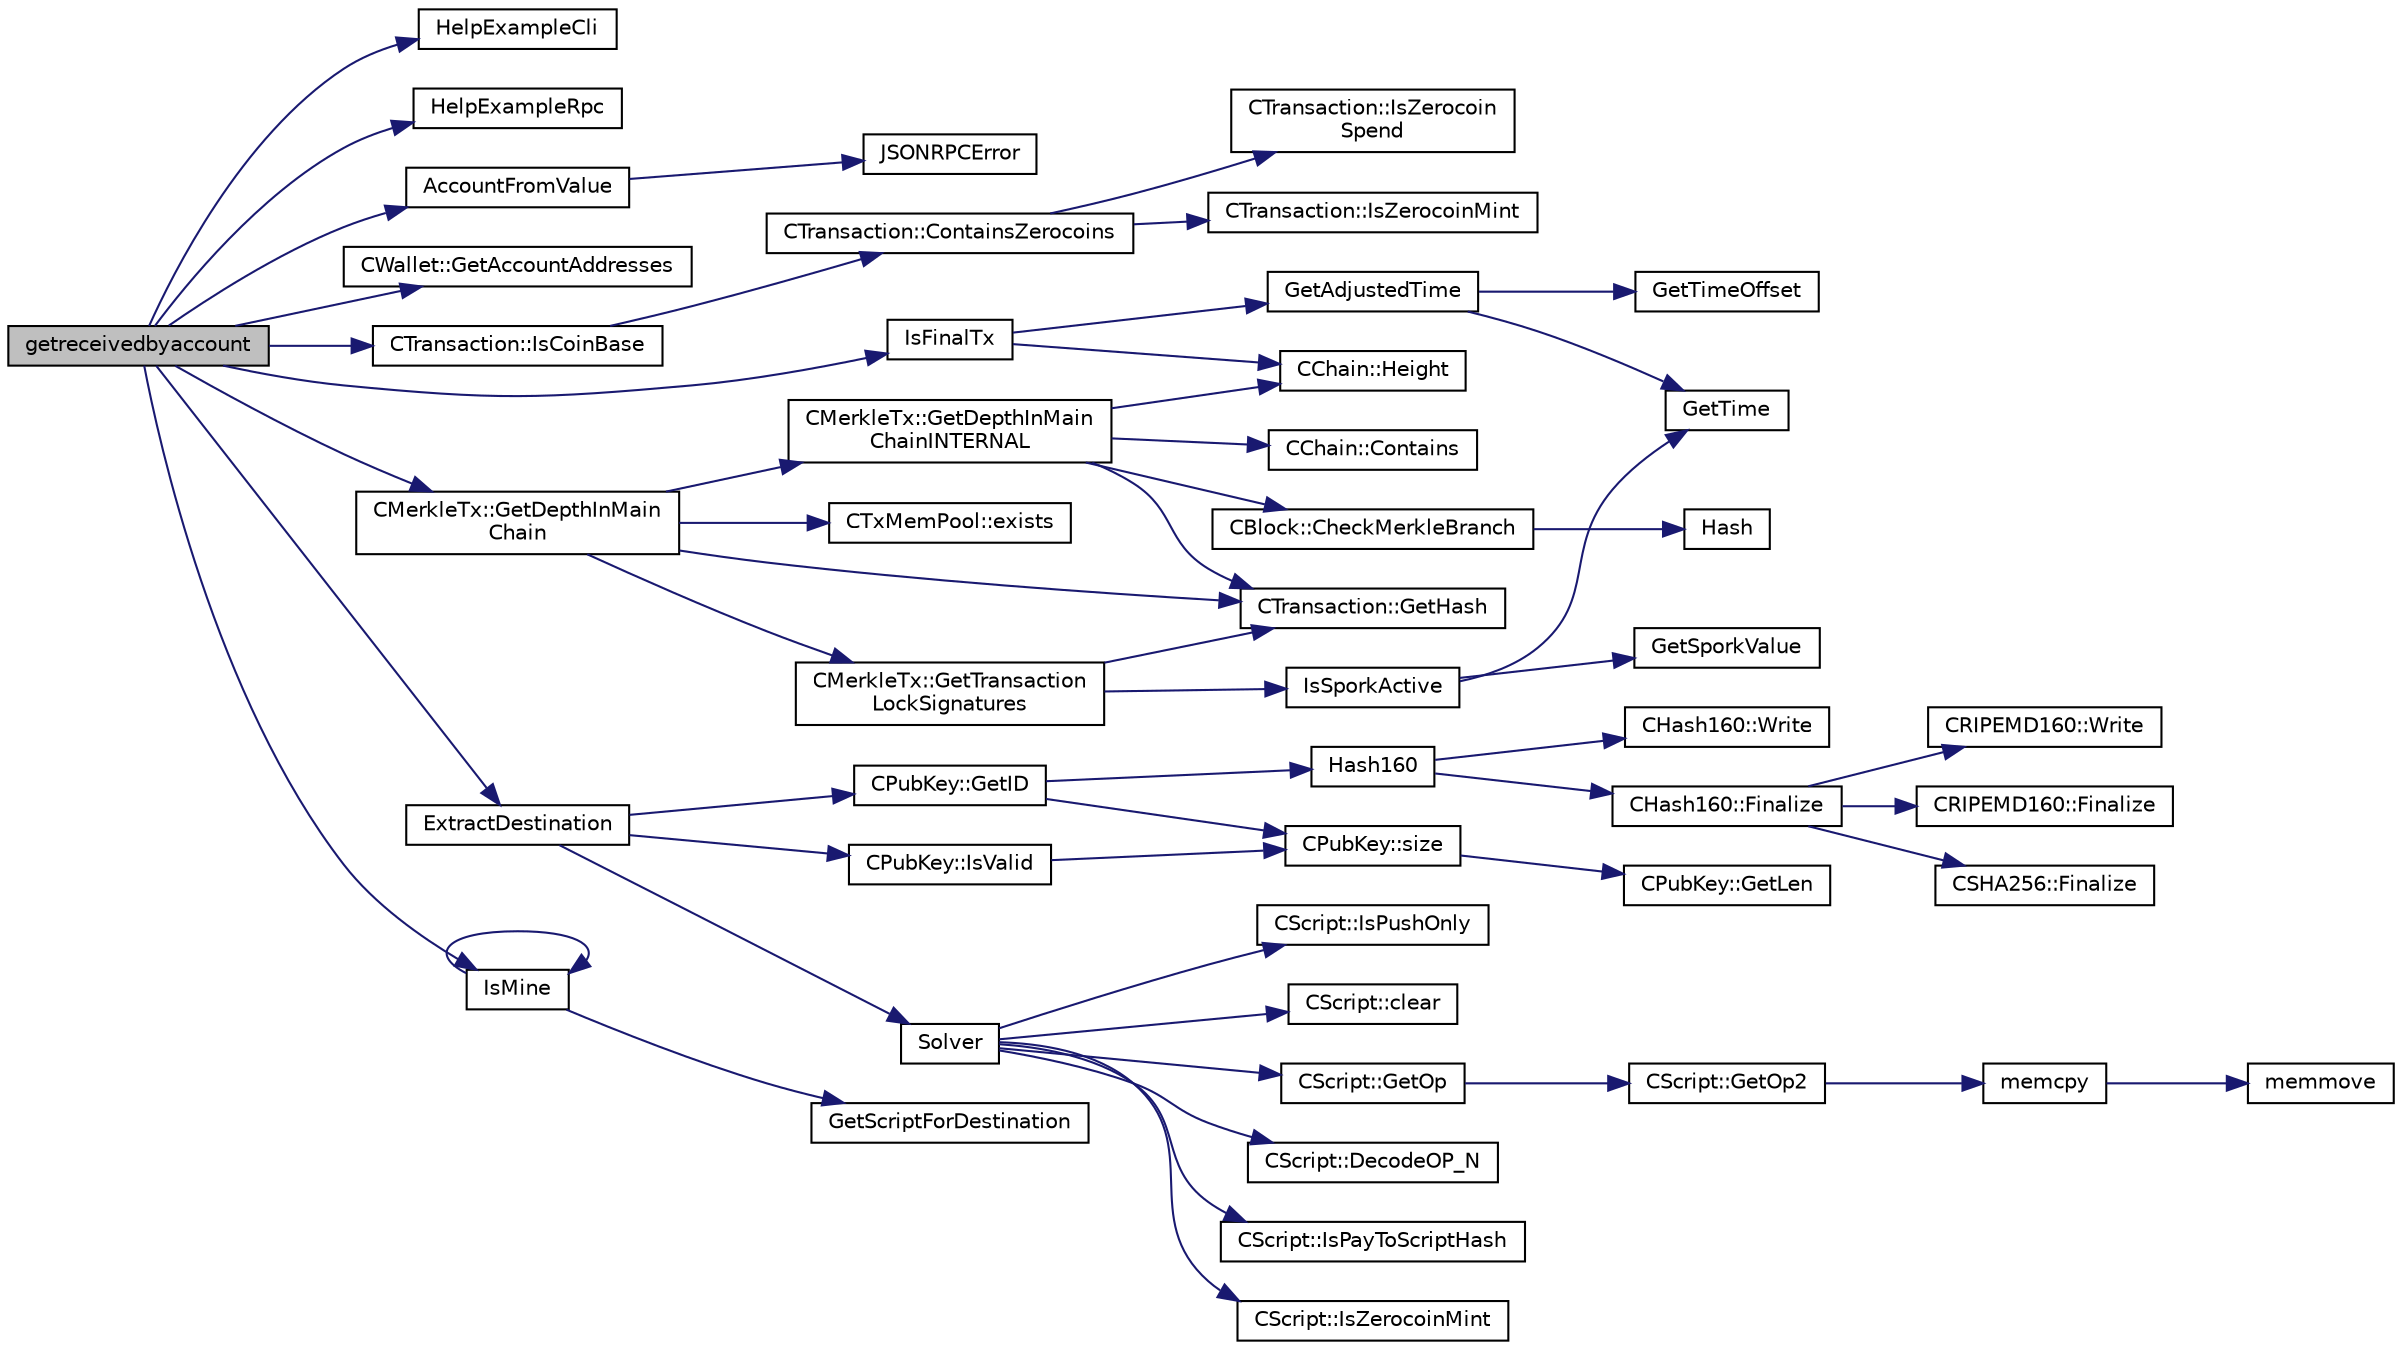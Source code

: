 digraph "getreceivedbyaccount"
{
  edge [fontname="Helvetica",fontsize="10",labelfontname="Helvetica",labelfontsize="10"];
  node [fontname="Helvetica",fontsize="10",shape=record];
  rankdir="LR";
  Node548 [label="getreceivedbyaccount",height=0.2,width=0.4,color="black", fillcolor="grey75", style="filled", fontcolor="black"];
  Node548 -> Node549 [color="midnightblue",fontsize="10",style="solid",fontname="Helvetica"];
  Node549 [label="HelpExampleCli",height=0.2,width=0.4,color="black", fillcolor="white", style="filled",URL="$rpcserver_8cpp.html#ac01ac6eab5467567ed0da106814e04ec"];
  Node548 -> Node550 [color="midnightblue",fontsize="10",style="solid",fontname="Helvetica"];
  Node550 [label="HelpExampleRpc",height=0.2,width=0.4,color="black", fillcolor="white", style="filled",URL="$rpcserver_8cpp.html#a06ea60e24e5a1053a14a11b1009bf9ef"];
  Node548 -> Node551 [color="midnightblue",fontsize="10",style="solid",fontname="Helvetica"];
  Node551 [label="AccountFromValue",height=0.2,width=0.4,color="black", fillcolor="white", style="filled",URL="$rpcwallet_8cpp.html#a3039648e370837eb1e7b4dc669f3ef0f"];
  Node551 -> Node552 [color="midnightblue",fontsize="10",style="solid",fontname="Helvetica"];
  Node552 [label="JSONRPCError",height=0.2,width=0.4,color="black", fillcolor="white", style="filled",URL="$rpcprotocol_8cpp.html#a17b1bb111ab339efc951929834766039"];
  Node548 -> Node553 [color="midnightblue",fontsize="10",style="solid",fontname="Helvetica"];
  Node553 [label="CWallet::GetAccountAddresses",height=0.2,width=0.4,color="black", fillcolor="white", style="filled",URL="$group___actions.html#ga5ed156a58e65961f9edebd8105f36cdc"];
  Node548 -> Node554 [color="midnightblue",fontsize="10",style="solid",fontname="Helvetica"];
  Node554 [label="CTransaction::IsCoinBase",height=0.2,width=0.4,color="black", fillcolor="white", style="filled",URL="$class_c_transaction.html#a96256e8ac1bf79ad9c057e48c41132dd"];
  Node554 -> Node555 [color="midnightblue",fontsize="10",style="solid",fontname="Helvetica"];
  Node555 [label="CTransaction::ContainsZerocoins",height=0.2,width=0.4,color="black", fillcolor="white", style="filled",URL="$class_c_transaction.html#a613051e8e5651a7500cb455f37dd1116"];
  Node555 -> Node556 [color="midnightblue",fontsize="10",style="solid",fontname="Helvetica"];
  Node556 [label="CTransaction::IsZerocoin\lSpend",height=0.2,width=0.4,color="black", fillcolor="white", style="filled",URL="$class_c_transaction.html#a4cda5603795c5f9179d4c8bd43f809cd"];
  Node555 -> Node557 [color="midnightblue",fontsize="10",style="solid",fontname="Helvetica"];
  Node557 [label="CTransaction::IsZerocoinMint",height=0.2,width=0.4,color="black", fillcolor="white", style="filled",URL="$class_c_transaction.html#ab91efb1c2312e6feeecfbbfff11abbb1"];
  Node548 -> Node558 [color="midnightblue",fontsize="10",style="solid",fontname="Helvetica"];
  Node558 [label="IsFinalTx",height=0.2,width=0.4,color="black", fillcolor="white", style="filled",URL="$main_8cpp.html#adc332cd7ac94e639bb4239618341be19"];
  Node558 -> Node559 [color="midnightblue",fontsize="10",style="solid",fontname="Helvetica"];
  Node559 [label="CChain::Height",height=0.2,width=0.4,color="black", fillcolor="white", style="filled",URL="$class_c_chain.html#ad4758bc8872ce065a9579f77c3171d40",tooltip="Return the maximal height in the chain. "];
  Node558 -> Node560 [color="midnightblue",fontsize="10",style="solid",fontname="Helvetica"];
  Node560 [label="GetAdjustedTime",height=0.2,width=0.4,color="black", fillcolor="white", style="filled",URL="$timedata_8cpp.html#a09f81b9c7650f898cf3cf305b87547e6"];
  Node560 -> Node561 [color="midnightblue",fontsize="10",style="solid",fontname="Helvetica"];
  Node561 [label="GetTime",height=0.2,width=0.4,color="black", fillcolor="white", style="filled",URL="$utiltime_8cpp.html#a46fac5fba8ba905b5f9acb364f5d8c6f",tooltip="For unit testing. "];
  Node560 -> Node562 [color="midnightblue",fontsize="10",style="solid",fontname="Helvetica"];
  Node562 [label="GetTimeOffset",height=0.2,width=0.4,color="black", fillcolor="white", style="filled",URL="$timedata_8cpp.html#a50ca5344c75631267633f15cfe5e983e",tooltip="\"Never go to sea with two chronometers; take one or three.\" Our three time sources are: ..."];
  Node548 -> Node563 [color="midnightblue",fontsize="10",style="solid",fontname="Helvetica"];
  Node563 [label="ExtractDestination",height=0.2,width=0.4,color="black", fillcolor="white", style="filled",URL="$standard_8cpp.html#a951f7e601746ae076afdf3169ecca2fc"];
  Node563 -> Node564 [color="midnightblue",fontsize="10",style="solid",fontname="Helvetica"];
  Node564 [label="Solver",height=0.2,width=0.4,color="black", fillcolor="white", style="filled",URL="$standard_8cpp.html#a6ee6be50bff44464e905680c6fcee6dc",tooltip="Return public keys or hashes from scriptPubKey, for &#39;standard&#39; transaction types. ..."];
  Node564 -> Node565 [color="midnightblue",fontsize="10",style="solid",fontname="Helvetica"];
  Node565 [label="CScript::IsPayToScriptHash",height=0.2,width=0.4,color="black", fillcolor="white", style="filled",URL="$class_c_script.html#a0c3729c606d318923dc06f95d85a0971"];
  Node564 -> Node566 [color="midnightblue",fontsize="10",style="solid",fontname="Helvetica"];
  Node566 [label="CScript::IsZerocoinMint",height=0.2,width=0.4,color="black", fillcolor="white", style="filled",URL="$class_c_script.html#aadeaf93bd9c00abc9e20d082051adac8"];
  Node564 -> Node567 [color="midnightblue",fontsize="10",style="solid",fontname="Helvetica"];
  Node567 [label="CScript::IsPushOnly",height=0.2,width=0.4,color="black", fillcolor="white", style="filled",URL="$class_c_script.html#a090905f875fa5a40e616b319de8e973f",tooltip="Called by IsStandardTx and P2SH/BIP62 VerifyScript (which makes it consensus-critical). "];
  Node564 -> Node568 [color="midnightblue",fontsize="10",style="solid",fontname="Helvetica"];
  Node568 [label="CScript::clear",height=0.2,width=0.4,color="black", fillcolor="white", style="filled",URL="$class_c_script.html#a7b2baf842621f07c4939408acf63377c"];
  Node564 -> Node569 [color="midnightblue",fontsize="10",style="solid",fontname="Helvetica"];
  Node569 [label="CScript::GetOp",height=0.2,width=0.4,color="black", fillcolor="white", style="filled",URL="$class_c_script.html#a94635ed93d8d244ec3acfa83f9ecfe5f"];
  Node569 -> Node570 [color="midnightblue",fontsize="10",style="solid",fontname="Helvetica"];
  Node570 [label="CScript::GetOp2",height=0.2,width=0.4,color="black", fillcolor="white", style="filled",URL="$class_c_script.html#aac2dbe75742054049b0c6de0e9473ef0"];
  Node570 -> Node571 [color="midnightblue",fontsize="10",style="solid",fontname="Helvetica"];
  Node571 [label="memcpy",height=0.2,width=0.4,color="black", fillcolor="white", style="filled",URL="$glibc__compat_8cpp.html#a0f46826ab0466591e136db24394923cf"];
  Node571 -> Node572 [color="midnightblue",fontsize="10",style="solid",fontname="Helvetica"];
  Node572 [label="memmove",height=0.2,width=0.4,color="black", fillcolor="white", style="filled",URL="$glibc__compat_8cpp.html#a9778d49e9029dd75bc53ecbbf9f5e9a1"];
  Node564 -> Node573 [color="midnightblue",fontsize="10",style="solid",fontname="Helvetica"];
  Node573 [label="CScript::DecodeOP_N",height=0.2,width=0.4,color="black", fillcolor="white", style="filled",URL="$class_c_script.html#a7f975fca06b3e9a17da8ba23c7647e2e",tooltip="Encode/decode small integers: "];
  Node563 -> Node574 [color="midnightblue",fontsize="10",style="solid",fontname="Helvetica"];
  Node574 [label="CPubKey::IsValid",height=0.2,width=0.4,color="black", fillcolor="white", style="filled",URL="$class_c_pub_key.html#a4fa94293cf8577fd039b9a133f6c7f30"];
  Node574 -> Node575 [color="midnightblue",fontsize="10",style="solid",fontname="Helvetica"];
  Node575 [label="CPubKey::size",height=0.2,width=0.4,color="black", fillcolor="white", style="filled",URL="$class_c_pub_key.html#a6bb28fcf0a5f799c69f5b7269363b309",tooltip="Simple read-only vector-like interface to the pubkey data. "];
  Node575 -> Node576 [color="midnightblue",fontsize="10",style="solid",fontname="Helvetica"];
  Node576 [label="CPubKey::GetLen",height=0.2,width=0.4,color="black", fillcolor="white", style="filled",URL="$class_c_pub_key.html#a7dc71b3f037c84268dc22de97d7b65fb",tooltip="Compute the length of a pubkey with a given first byte. "];
  Node563 -> Node577 [color="midnightblue",fontsize="10",style="solid",fontname="Helvetica"];
  Node577 [label="CPubKey::GetID",height=0.2,width=0.4,color="black", fillcolor="white", style="filled",URL="$class_c_pub_key.html#a2675f7e6f72eff68e7a5227289feb021",tooltip="Get the KeyID of this public key (hash of its serialization) "];
  Node577 -> Node578 [color="midnightblue",fontsize="10",style="solid",fontname="Helvetica"];
  Node578 [label="Hash160",height=0.2,width=0.4,color="black", fillcolor="white", style="filled",URL="$hash_8h.html#a4490f70ddae16e9e48460a0416a48a6b",tooltip="Compute the 160-bit hash an object. "];
  Node578 -> Node579 [color="midnightblue",fontsize="10",style="solid",fontname="Helvetica"];
  Node579 [label="CHash160::Write",height=0.2,width=0.4,color="black", fillcolor="white", style="filled",URL="$class_c_hash160.html#af56cdd9443013eb68b246aa8450217f2"];
  Node578 -> Node580 [color="midnightblue",fontsize="10",style="solid",fontname="Helvetica"];
  Node580 [label="CHash160::Finalize",height=0.2,width=0.4,color="black", fillcolor="white", style="filled",URL="$class_c_hash160.html#a9bb08e1772002ae1a5d85017ba7952ee"];
  Node580 -> Node581 [color="midnightblue",fontsize="10",style="solid",fontname="Helvetica"];
  Node581 [label="CSHA256::Finalize",height=0.2,width=0.4,color="black", fillcolor="white", style="filled",URL="$class_c_s_h_a256.html#a4259230be0caefa590bc324fc12b9b90"];
  Node580 -> Node582 [color="midnightblue",fontsize="10",style="solid",fontname="Helvetica"];
  Node582 [label="CRIPEMD160::Write",height=0.2,width=0.4,color="black", fillcolor="white", style="filled",URL="$class_c_r_i_p_e_m_d160.html#a221143b9d94af623d07c4f4ba1bf6007"];
  Node580 -> Node583 [color="midnightblue",fontsize="10",style="solid",fontname="Helvetica"];
  Node583 [label="CRIPEMD160::Finalize",height=0.2,width=0.4,color="black", fillcolor="white", style="filled",URL="$class_c_r_i_p_e_m_d160.html#a2a11566fbf9d1339b819833313fc4e51"];
  Node577 -> Node575 [color="midnightblue",fontsize="10",style="solid",fontname="Helvetica"];
  Node548 -> Node584 [color="midnightblue",fontsize="10",style="solid",fontname="Helvetica"];
  Node584 [label="IsMine",height=0.2,width=0.4,color="black", fillcolor="white", style="filled",URL="$wallet__ismine_8cpp.html#adc59cf67d903c1ba1ef225561b85bfce"];
  Node584 -> Node585 [color="midnightblue",fontsize="10",style="solid",fontname="Helvetica"];
  Node585 [label="GetScriptForDestination",height=0.2,width=0.4,color="black", fillcolor="white", style="filled",URL="$standard_8cpp.html#ae40f28d3b46c21033f6ee1f1200d0321"];
  Node584 -> Node584 [color="midnightblue",fontsize="10",style="solid",fontname="Helvetica"];
  Node548 -> Node586 [color="midnightblue",fontsize="10",style="solid",fontname="Helvetica"];
  Node586 [label="CMerkleTx::GetDepthInMain\lChain",height=0.2,width=0.4,color="black", fillcolor="white", style="filled",URL="$class_c_merkle_tx.html#a5bf3a355593ecce5799de92d013149b1",tooltip="Return depth of transaction in blockchain: -1 : not in blockchain, and not in memory pool (conflicted..."];
  Node586 -> Node587 [color="midnightblue",fontsize="10",style="solid",fontname="Helvetica"];
  Node587 [label="CMerkleTx::GetDepthInMain\lChainINTERNAL",height=0.2,width=0.4,color="black", fillcolor="white", style="filled",URL="$class_c_merkle_tx.html#ada4285bcdc83c90dc5829d9902b1271c"];
  Node587 -> Node588 [color="midnightblue",fontsize="10",style="solid",fontname="Helvetica"];
  Node588 [label="CChain::Contains",height=0.2,width=0.4,color="black", fillcolor="white", style="filled",URL="$class_c_chain.html#af1786dc229c215dea7f727c11df2c8dc",tooltip="Efficiently check whether a block is present in this chain. "];
  Node587 -> Node589 [color="midnightblue",fontsize="10",style="solid",fontname="Helvetica"];
  Node589 [label="CBlock::CheckMerkleBranch",height=0.2,width=0.4,color="black", fillcolor="white", style="filled",URL="$class_c_block.html#a81684cf96f6fb6731c869865b80d1ccd"];
  Node589 -> Node590 [color="midnightblue",fontsize="10",style="solid",fontname="Helvetica"];
  Node590 [label="Hash",height=0.2,width=0.4,color="black", fillcolor="white", style="filled",URL="$hash_8h.html#a12c5e981d7f5f2850027fd5e932eff61",tooltip="Compute the 256-bit hash of a std::string. "];
  Node587 -> Node591 [color="midnightblue",fontsize="10",style="solid",fontname="Helvetica"];
  Node591 [label="CTransaction::GetHash",height=0.2,width=0.4,color="black", fillcolor="white", style="filled",URL="$class_c_transaction.html#a7efd1379de830341417c0bfa23a149aa"];
  Node587 -> Node559 [color="midnightblue",fontsize="10",style="solid",fontname="Helvetica"];
  Node586 -> Node592 [color="midnightblue",fontsize="10",style="solid",fontname="Helvetica"];
  Node592 [label="CTxMemPool::exists",height=0.2,width=0.4,color="black", fillcolor="white", style="filled",URL="$class_c_tx_mem_pool.html#adba06e79be4a1a092dd2db8290733be7"];
  Node586 -> Node591 [color="midnightblue",fontsize="10",style="solid",fontname="Helvetica"];
  Node586 -> Node593 [color="midnightblue",fontsize="10",style="solid",fontname="Helvetica"];
  Node593 [label="CMerkleTx::GetTransaction\lLockSignatures",height=0.2,width=0.4,color="black", fillcolor="white", style="filled",URL="$class_c_merkle_tx.html#a29ab20d0785095dba254ca1050ba6989"];
  Node593 -> Node594 [color="midnightblue",fontsize="10",style="solid",fontname="Helvetica"];
  Node594 [label="IsSporkActive",height=0.2,width=0.4,color="black", fillcolor="white", style="filled",URL="$spork_8cpp.html#a3305663176e21e81c80dc951a7f8ea5e"];
  Node594 -> Node595 [color="midnightblue",fontsize="10",style="solid",fontname="Helvetica"];
  Node595 [label="GetSporkValue",height=0.2,width=0.4,color="black", fillcolor="white", style="filled",URL="$spork_8cpp.html#a7125c44e1c9a54dc7c28556b3fb24a8f"];
  Node594 -> Node561 [color="midnightblue",fontsize="10",style="solid",fontname="Helvetica"];
  Node593 -> Node591 [color="midnightblue",fontsize="10",style="solid",fontname="Helvetica"];
}
